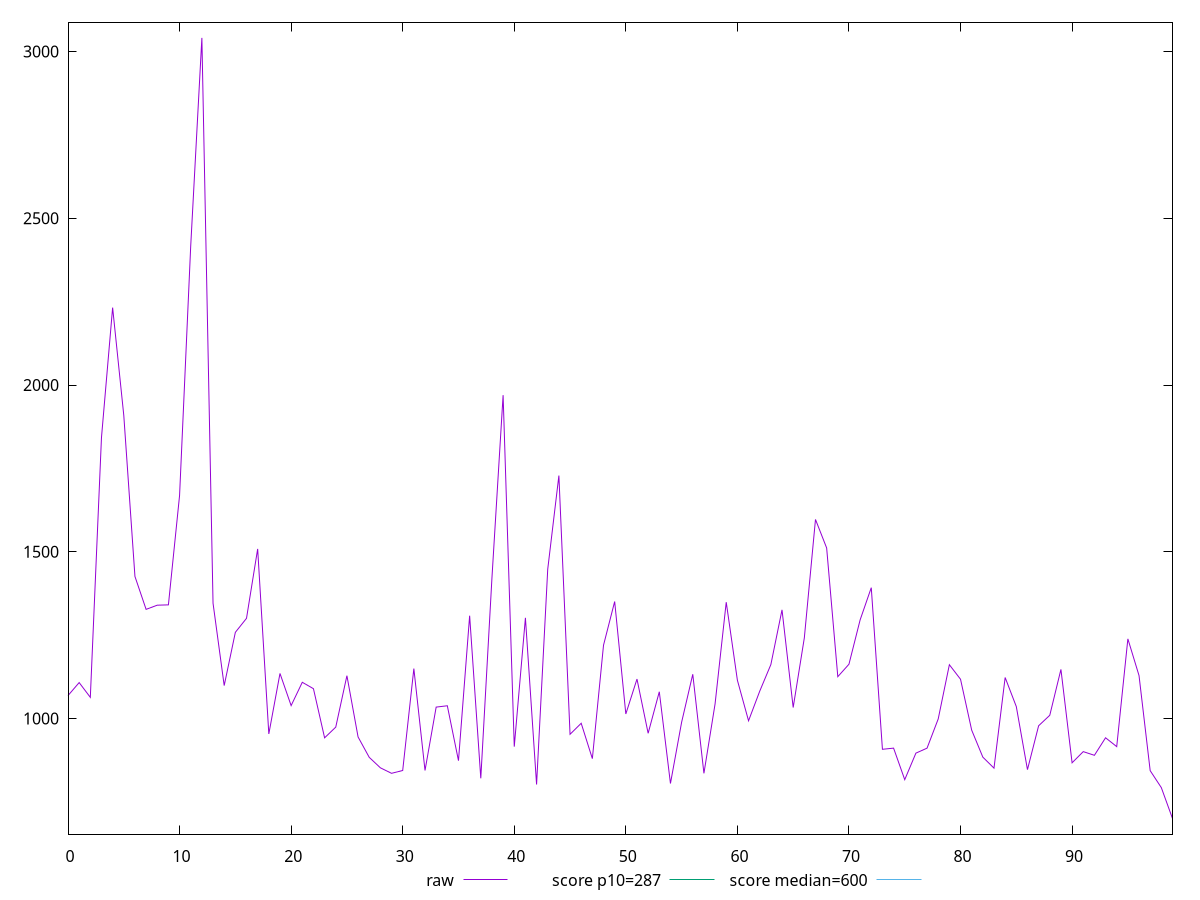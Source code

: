reset

$raw <<EOF
0 1069
1 1108.000000000001
2 1063.6844999999996
3 1842.2320000000009
4 2232
5 1908.8735
6 1426.1130000000003
7 1327.5
8 1340.0000000000027
9 1340.962500000002
10 1668.7520000000002
11 2417.1690000000003
12 3040.482999999999
13 1345.9380000000006
14 1099
15 1258.637000000001
16 1300.6365
17 1508.6854999999996
18 954
19 1135.3720000000012
20 1039
21 1108.8769999999981
22 1089.6345000000001
23 942.3785000000007
24 974.5
25 1128.6894999999995
26 945.0000000000009
27 883.8949999999977
28 852.5
29 836.0000000000007
30 844.5
31 1149.8869999999997
32 844.5000000000009
33 1034.5
34 1038.5
35 873.97
36 1308.455000000001
37 821
38 1422
39 1969.5459999999994
40 915.9595000000008
41 1301.9999999999998
42 802.5
43 1447.853000000001
44 1728.5
45 953.000000000002
46 986.0000000000014
47 880
48 1219.9999999999995
49 1350.999999999999
50 1013.8945000000003
51 1118.5
52 956
53 1080.5249999999999
54 805.5
55 989.0000000000009
56 1132.9610000000005
57 836.0000000000014
58 1044.173499999999
59 1349
60 1115
61 993.5000000000005
62 1082.0000000000002
63 1162.000000000001
64 1326.0290000000005
65 1033.2700000000004
66 1241.9969999999994
67 1597.000000000001
68 1511.499999999999
69 1125.6895000000018
70 1163
71 1295.7574999999993
72 1392.5000000000023
73 908
74 911.4999999999991
75 817.0000000000009
76 896.5
77 911.4639999999999
78 999
79 1161.5
80 1118.0000000000018
81 965.4895000000006
82 884.5
83 851.5
84 1123.1855000000005
85 1036
86 846.9999999999991
87 978.5
88 1010
89 1147.5
90 867.5000000000009
91 901
92 890
93 942.4999999999982
94 916
95 1238.9999999999989
96 1128.9740000000002
97 843.9695000000011
98 793
99 700.5
EOF

set key outside below
set xrange [0:99]
set yrange [653.70034:3087.282659999999]
set trange [653.70034:3087.282659999999]
set terminal svg size 640, 500 enhanced background rgb 'white'
set output "reports/report_00027_2021-02-24T12-40-31.850Z/total-blocking-time/samples/astro/raw/values.svg"

plot $raw title "raw" with line, \
     287 title "score p10=287", \
     600 title "score median=600"

reset
